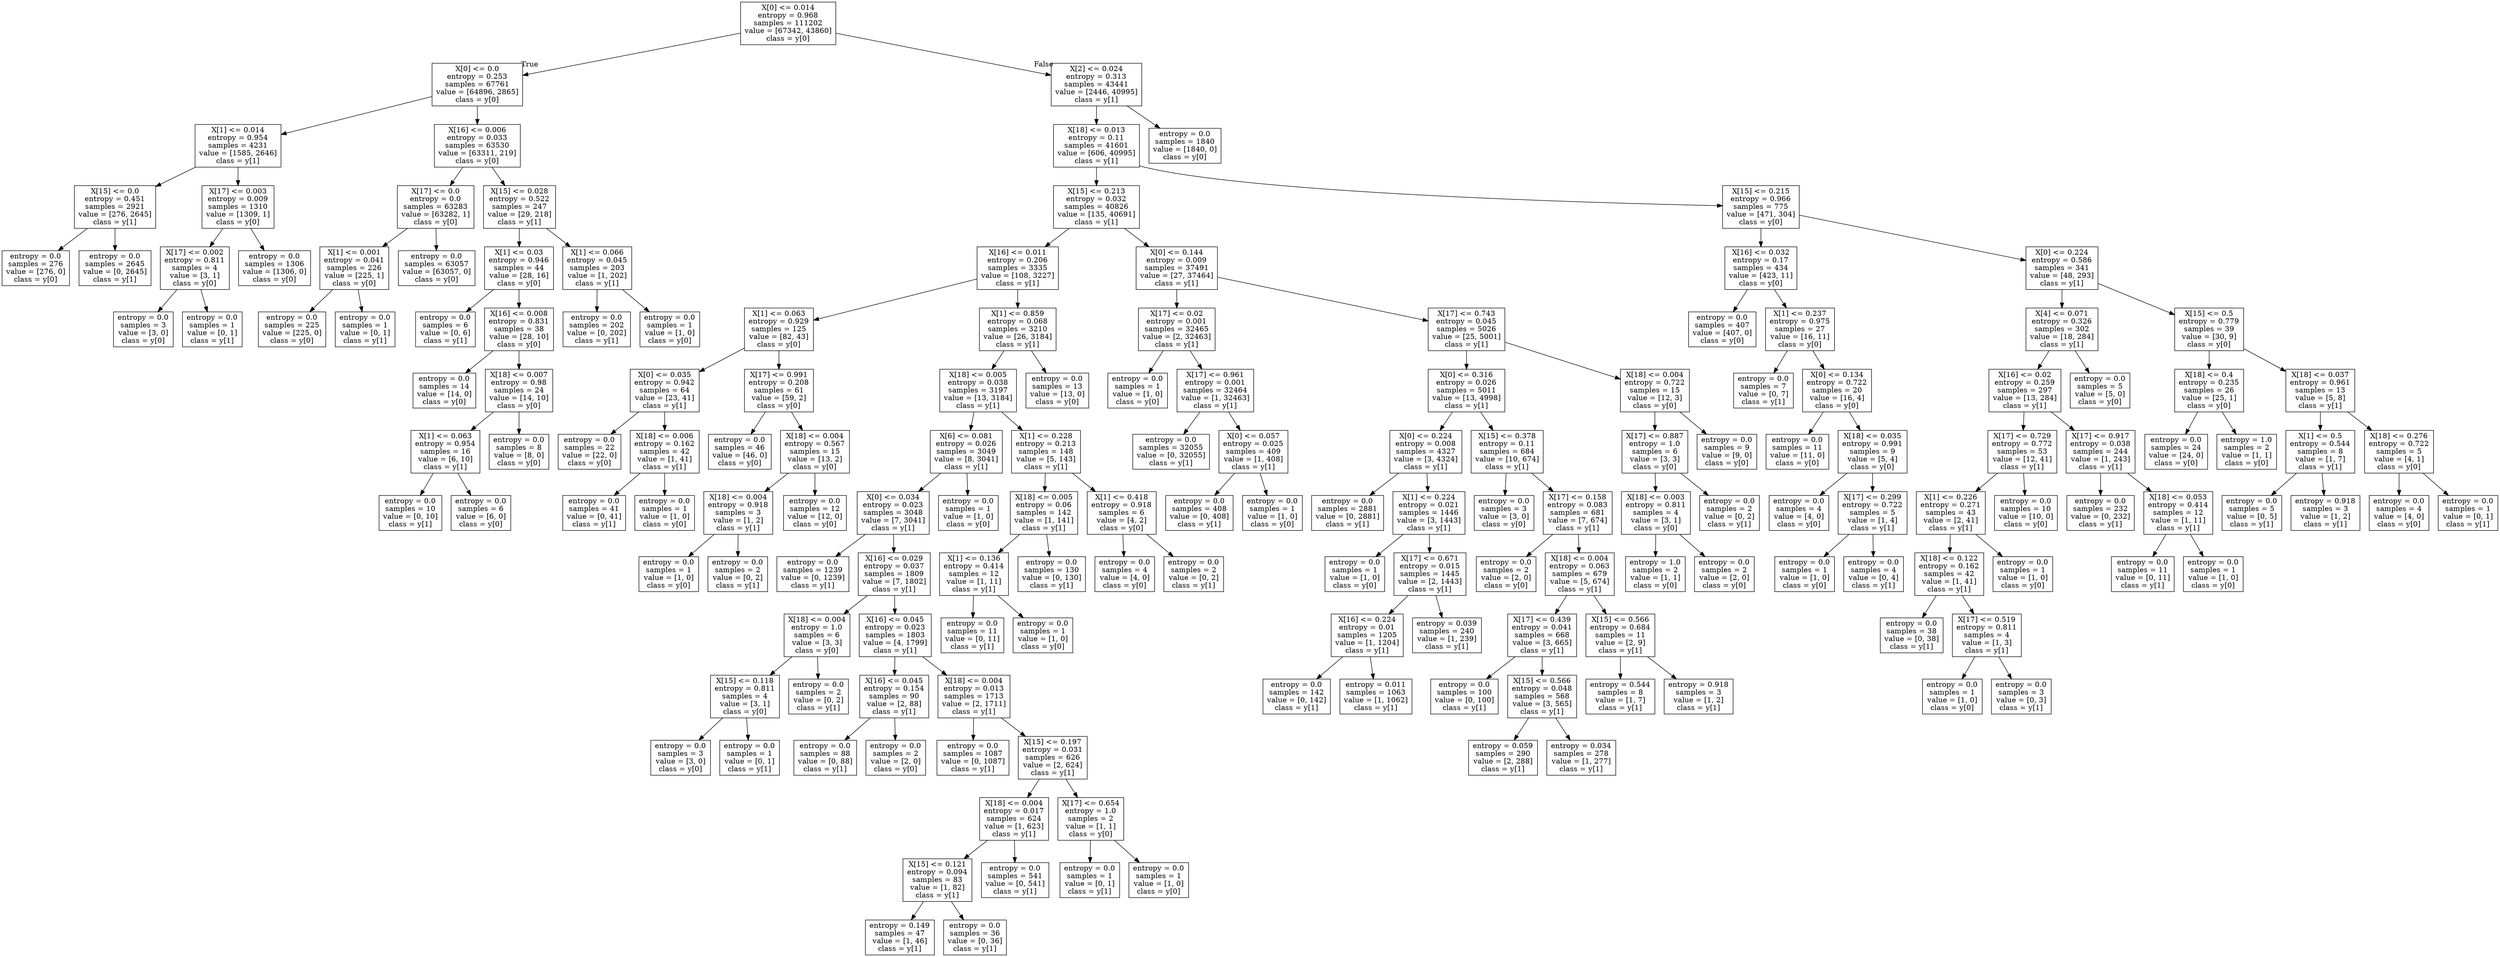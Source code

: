digraph Tree {
node [shape=box] ;
0 [label="X[0] <= 0.014\nentropy = 0.968\nsamples = 111202\nvalue = [67342, 43860]\nclass = y[0]"] ;
1 [label="X[0] <= 0.0\nentropy = 0.253\nsamples = 67761\nvalue = [64896, 2865]\nclass = y[0]"] ;
0 -> 1 [labeldistance=2.5, labelangle=45, headlabel="True"] ;
2 [label="X[1] <= 0.014\nentropy = 0.954\nsamples = 4231\nvalue = [1585, 2646]\nclass = y[1]"] ;
1 -> 2 ;
3 [label="X[15] <= 0.0\nentropy = 0.451\nsamples = 2921\nvalue = [276, 2645]\nclass = y[1]"] ;
2 -> 3 ;
4 [label="entropy = 0.0\nsamples = 276\nvalue = [276, 0]\nclass = y[0]"] ;
3 -> 4 ;
5 [label="entropy = 0.0\nsamples = 2645\nvalue = [0, 2645]\nclass = y[1]"] ;
3 -> 5 ;
6 [label="X[17] <= 0.003\nentropy = 0.009\nsamples = 1310\nvalue = [1309, 1]\nclass = y[0]"] ;
2 -> 6 ;
7 [label="X[17] <= 0.002\nentropy = 0.811\nsamples = 4\nvalue = [3, 1]\nclass = y[0]"] ;
6 -> 7 ;
8 [label="entropy = 0.0\nsamples = 3\nvalue = [3, 0]\nclass = y[0]"] ;
7 -> 8 ;
9 [label="entropy = 0.0\nsamples = 1\nvalue = [0, 1]\nclass = y[1]"] ;
7 -> 9 ;
10 [label="entropy = 0.0\nsamples = 1306\nvalue = [1306, 0]\nclass = y[0]"] ;
6 -> 10 ;
11 [label="X[16] <= 0.006\nentropy = 0.033\nsamples = 63530\nvalue = [63311, 219]\nclass = y[0]"] ;
1 -> 11 ;
12 [label="X[17] <= 0.0\nentropy = 0.0\nsamples = 63283\nvalue = [63282, 1]\nclass = y[0]"] ;
11 -> 12 ;
13 [label="X[1] <= 0.001\nentropy = 0.041\nsamples = 226\nvalue = [225, 1]\nclass = y[0]"] ;
12 -> 13 ;
14 [label="entropy = 0.0\nsamples = 225\nvalue = [225, 0]\nclass = y[0]"] ;
13 -> 14 ;
15 [label="entropy = 0.0\nsamples = 1\nvalue = [0, 1]\nclass = y[1]"] ;
13 -> 15 ;
16 [label="entropy = 0.0\nsamples = 63057\nvalue = [63057, 0]\nclass = y[0]"] ;
12 -> 16 ;
17 [label="X[15] <= 0.028\nentropy = 0.522\nsamples = 247\nvalue = [29, 218]\nclass = y[1]"] ;
11 -> 17 ;
18 [label="X[1] <= 0.03\nentropy = 0.946\nsamples = 44\nvalue = [28, 16]\nclass = y[0]"] ;
17 -> 18 ;
19 [label="entropy = 0.0\nsamples = 6\nvalue = [0, 6]\nclass = y[1]"] ;
18 -> 19 ;
20 [label="X[16] <= 0.008\nentropy = 0.831\nsamples = 38\nvalue = [28, 10]\nclass = y[0]"] ;
18 -> 20 ;
21 [label="entropy = 0.0\nsamples = 14\nvalue = [14, 0]\nclass = y[0]"] ;
20 -> 21 ;
22 [label="X[18] <= 0.007\nentropy = 0.98\nsamples = 24\nvalue = [14, 10]\nclass = y[0]"] ;
20 -> 22 ;
23 [label="X[1] <= 0.063\nentropy = 0.954\nsamples = 16\nvalue = [6, 10]\nclass = y[1]"] ;
22 -> 23 ;
24 [label="entropy = 0.0\nsamples = 10\nvalue = [0, 10]\nclass = y[1]"] ;
23 -> 24 ;
25 [label="entropy = 0.0\nsamples = 6\nvalue = [6, 0]\nclass = y[0]"] ;
23 -> 25 ;
26 [label="entropy = 0.0\nsamples = 8\nvalue = [8, 0]\nclass = y[0]"] ;
22 -> 26 ;
27 [label="X[1] <= 0.066\nentropy = 0.045\nsamples = 203\nvalue = [1, 202]\nclass = y[1]"] ;
17 -> 27 ;
28 [label="entropy = 0.0\nsamples = 202\nvalue = [0, 202]\nclass = y[1]"] ;
27 -> 28 ;
29 [label="entropy = 0.0\nsamples = 1\nvalue = [1, 0]\nclass = y[0]"] ;
27 -> 29 ;
30 [label="X[2] <= 0.024\nentropy = 0.313\nsamples = 43441\nvalue = [2446, 40995]\nclass = y[1]"] ;
0 -> 30 [labeldistance=2.5, labelangle=-45, headlabel="False"] ;
31 [label="X[18] <= 0.013\nentropy = 0.11\nsamples = 41601\nvalue = [606, 40995]\nclass = y[1]"] ;
30 -> 31 ;
32 [label="X[15] <= 0.213\nentropy = 0.032\nsamples = 40826\nvalue = [135, 40691]\nclass = y[1]"] ;
31 -> 32 ;
33 [label="X[16] <= 0.011\nentropy = 0.206\nsamples = 3335\nvalue = [108, 3227]\nclass = y[1]"] ;
32 -> 33 ;
34 [label="X[1] <= 0.063\nentropy = 0.929\nsamples = 125\nvalue = [82, 43]\nclass = y[0]"] ;
33 -> 34 ;
35 [label="X[0] <= 0.035\nentropy = 0.942\nsamples = 64\nvalue = [23, 41]\nclass = y[1]"] ;
34 -> 35 ;
36 [label="entropy = 0.0\nsamples = 22\nvalue = [22, 0]\nclass = y[0]"] ;
35 -> 36 ;
37 [label="X[18] <= 0.006\nentropy = 0.162\nsamples = 42\nvalue = [1, 41]\nclass = y[1]"] ;
35 -> 37 ;
38 [label="entropy = 0.0\nsamples = 41\nvalue = [0, 41]\nclass = y[1]"] ;
37 -> 38 ;
39 [label="entropy = 0.0\nsamples = 1\nvalue = [1, 0]\nclass = y[0]"] ;
37 -> 39 ;
40 [label="X[17] <= 0.991\nentropy = 0.208\nsamples = 61\nvalue = [59, 2]\nclass = y[0]"] ;
34 -> 40 ;
41 [label="entropy = 0.0\nsamples = 46\nvalue = [46, 0]\nclass = y[0]"] ;
40 -> 41 ;
42 [label="X[18] <= 0.004\nentropy = 0.567\nsamples = 15\nvalue = [13, 2]\nclass = y[0]"] ;
40 -> 42 ;
43 [label="X[18] <= 0.004\nentropy = 0.918\nsamples = 3\nvalue = [1, 2]\nclass = y[1]"] ;
42 -> 43 ;
44 [label="entropy = 0.0\nsamples = 1\nvalue = [1, 0]\nclass = y[0]"] ;
43 -> 44 ;
45 [label="entropy = 0.0\nsamples = 2\nvalue = [0, 2]\nclass = y[1]"] ;
43 -> 45 ;
46 [label="entropy = 0.0\nsamples = 12\nvalue = [12, 0]\nclass = y[0]"] ;
42 -> 46 ;
47 [label="X[1] <= 0.859\nentropy = 0.068\nsamples = 3210\nvalue = [26, 3184]\nclass = y[1]"] ;
33 -> 47 ;
48 [label="X[18] <= 0.005\nentropy = 0.038\nsamples = 3197\nvalue = [13, 3184]\nclass = y[1]"] ;
47 -> 48 ;
49 [label="X[6] <= 0.081\nentropy = 0.026\nsamples = 3049\nvalue = [8, 3041]\nclass = y[1]"] ;
48 -> 49 ;
50 [label="X[0] <= 0.034\nentropy = 0.023\nsamples = 3048\nvalue = [7, 3041]\nclass = y[1]"] ;
49 -> 50 ;
51 [label="entropy = 0.0\nsamples = 1239\nvalue = [0, 1239]\nclass = y[1]"] ;
50 -> 51 ;
52 [label="X[16] <= 0.029\nentropy = 0.037\nsamples = 1809\nvalue = [7, 1802]\nclass = y[1]"] ;
50 -> 52 ;
53 [label="X[18] <= 0.004\nentropy = 1.0\nsamples = 6\nvalue = [3, 3]\nclass = y[0]"] ;
52 -> 53 ;
54 [label="X[15] <= 0.118\nentropy = 0.811\nsamples = 4\nvalue = [3, 1]\nclass = y[0]"] ;
53 -> 54 ;
55 [label="entropy = 0.0\nsamples = 3\nvalue = [3, 0]\nclass = y[0]"] ;
54 -> 55 ;
56 [label="entropy = 0.0\nsamples = 1\nvalue = [0, 1]\nclass = y[1]"] ;
54 -> 56 ;
57 [label="entropy = 0.0\nsamples = 2\nvalue = [0, 2]\nclass = y[1]"] ;
53 -> 57 ;
58 [label="X[16] <= 0.045\nentropy = 0.023\nsamples = 1803\nvalue = [4, 1799]\nclass = y[1]"] ;
52 -> 58 ;
59 [label="X[16] <= 0.045\nentropy = 0.154\nsamples = 90\nvalue = [2, 88]\nclass = y[1]"] ;
58 -> 59 ;
60 [label="entropy = 0.0\nsamples = 88\nvalue = [0, 88]\nclass = y[1]"] ;
59 -> 60 ;
61 [label="entropy = 0.0\nsamples = 2\nvalue = [2, 0]\nclass = y[0]"] ;
59 -> 61 ;
62 [label="X[18] <= 0.004\nentropy = 0.013\nsamples = 1713\nvalue = [2, 1711]\nclass = y[1]"] ;
58 -> 62 ;
63 [label="entropy = 0.0\nsamples = 1087\nvalue = [0, 1087]\nclass = y[1]"] ;
62 -> 63 ;
64 [label="X[15] <= 0.197\nentropy = 0.031\nsamples = 626\nvalue = [2, 624]\nclass = y[1]"] ;
62 -> 64 ;
65 [label="X[18] <= 0.004\nentropy = 0.017\nsamples = 624\nvalue = [1, 623]\nclass = y[1]"] ;
64 -> 65 ;
66 [label="X[15] <= 0.121\nentropy = 0.094\nsamples = 83\nvalue = [1, 82]\nclass = y[1]"] ;
65 -> 66 ;
67 [label="entropy = 0.149\nsamples = 47\nvalue = [1, 46]\nclass = y[1]"] ;
66 -> 67 ;
68 [label="entropy = 0.0\nsamples = 36\nvalue = [0, 36]\nclass = y[1]"] ;
66 -> 68 ;
69 [label="entropy = 0.0\nsamples = 541\nvalue = [0, 541]\nclass = y[1]"] ;
65 -> 69 ;
70 [label="X[17] <= 0.654\nentropy = 1.0\nsamples = 2\nvalue = [1, 1]\nclass = y[0]"] ;
64 -> 70 ;
71 [label="entropy = 0.0\nsamples = 1\nvalue = [0, 1]\nclass = y[1]"] ;
70 -> 71 ;
72 [label="entropy = 0.0\nsamples = 1\nvalue = [1, 0]\nclass = y[0]"] ;
70 -> 72 ;
73 [label="entropy = 0.0\nsamples = 1\nvalue = [1, 0]\nclass = y[0]"] ;
49 -> 73 ;
74 [label="X[1] <= 0.228\nentropy = 0.213\nsamples = 148\nvalue = [5, 143]\nclass = y[1]"] ;
48 -> 74 ;
75 [label="X[18] <= 0.005\nentropy = 0.06\nsamples = 142\nvalue = [1, 141]\nclass = y[1]"] ;
74 -> 75 ;
76 [label="X[1] <= 0.136\nentropy = 0.414\nsamples = 12\nvalue = [1, 11]\nclass = y[1]"] ;
75 -> 76 ;
77 [label="entropy = 0.0\nsamples = 11\nvalue = [0, 11]\nclass = y[1]"] ;
76 -> 77 ;
78 [label="entropy = 0.0\nsamples = 1\nvalue = [1, 0]\nclass = y[0]"] ;
76 -> 78 ;
79 [label="entropy = 0.0\nsamples = 130\nvalue = [0, 130]\nclass = y[1]"] ;
75 -> 79 ;
80 [label="X[1] <= 0.418\nentropy = 0.918\nsamples = 6\nvalue = [4, 2]\nclass = y[0]"] ;
74 -> 80 ;
81 [label="entropy = 0.0\nsamples = 4\nvalue = [4, 0]\nclass = y[0]"] ;
80 -> 81 ;
82 [label="entropy = 0.0\nsamples = 2\nvalue = [0, 2]\nclass = y[1]"] ;
80 -> 82 ;
83 [label="entropy = 0.0\nsamples = 13\nvalue = [13, 0]\nclass = y[0]"] ;
47 -> 83 ;
84 [label="X[0] <= 0.144\nentropy = 0.009\nsamples = 37491\nvalue = [27, 37464]\nclass = y[1]"] ;
32 -> 84 ;
85 [label="X[17] <= 0.02\nentropy = 0.001\nsamples = 32465\nvalue = [2, 32463]\nclass = y[1]"] ;
84 -> 85 ;
86 [label="entropy = 0.0\nsamples = 1\nvalue = [1, 0]\nclass = y[0]"] ;
85 -> 86 ;
87 [label="X[17] <= 0.961\nentropy = 0.001\nsamples = 32464\nvalue = [1, 32463]\nclass = y[1]"] ;
85 -> 87 ;
88 [label="entropy = 0.0\nsamples = 32055\nvalue = [0, 32055]\nclass = y[1]"] ;
87 -> 88 ;
89 [label="X[0] <= 0.057\nentropy = 0.025\nsamples = 409\nvalue = [1, 408]\nclass = y[1]"] ;
87 -> 89 ;
90 [label="entropy = 0.0\nsamples = 408\nvalue = [0, 408]\nclass = y[1]"] ;
89 -> 90 ;
91 [label="entropy = 0.0\nsamples = 1\nvalue = [1, 0]\nclass = y[0]"] ;
89 -> 91 ;
92 [label="X[17] <= 0.743\nentropy = 0.045\nsamples = 5026\nvalue = [25, 5001]\nclass = y[1]"] ;
84 -> 92 ;
93 [label="X[0] <= 0.316\nentropy = 0.026\nsamples = 5011\nvalue = [13, 4998]\nclass = y[1]"] ;
92 -> 93 ;
94 [label="X[0] <= 0.224\nentropy = 0.008\nsamples = 4327\nvalue = [3, 4324]\nclass = y[1]"] ;
93 -> 94 ;
95 [label="entropy = 0.0\nsamples = 2881\nvalue = [0, 2881]\nclass = y[1]"] ;
94 -> 95 ;
96 [label="X[1] <= 0.224\nentropy = 0.021\nsamples = 1446\nvalue = [3, 1443]\nclass = y[1]"] ;
94 -> 96 ;
97 [label="entropy = 0.0\nsamples = 1\nvalue = [1, 0]\nclass = y[0]"] ;
96 -> 97 ;
98 [label="X[17] <= 0.671\nentropy = 0.015\nsamples = 1445\nvalue = [2, 1443]\nclass = y[1]"] ;
96 -> 98 ;
99 [label="X[16] <= 0.224\nentropy = 0.01\nsamples = 1205\nvalue = [1, 1204]\nclass = y[1]"] ;
98 -> 99 ;
100 [label="entropy = 0.0\nsamples = 142\nvalue = [0, 142]\nclass = y[1]"] ;
99 -> 100 ;
101 [label="entropy = 0.011\nsamples = 1063\nvalue = [1, 1062]\nclass = y[1]"] ;
99 -> 101 ;
102 [label="entropy = 0.039\nsamples = 240\nvalue = [1, 239]\nclass = y[1]"] ;
98 -> 102 ;
103 [label="X[15] <= 0.378\nentropy = 0.11\nsamples = 684\nvalue = [10, 674]\nclass = y[1]"] ;
93 -> 103 ;
104 [label="entropy = 0.0\nsamples = 3\nvalue = [3, 0]\nclass = y[0]"] ;
103 -> 104 ;
105 [label="X[17] <= 0.158\nentropy = 0.083\nsamples = 681\nvalue = [7, 674]\nclass = y[1]"] ;
103 -> 105 ;
106 [label="entropy = 0.0\nsamples = 2\nvalue = [2, 0]\nclass = y[0]"] ;
105 -> 106 ;
107 [label="X[18] <= 0.004\nentropy = 0.063\nsamples = 679\nvalue = [5, 674]\nclass = y[1]"] ;
105 -> 107 ;
108 [label="X[17] <= 0.439\nentropy = 0.041\nsamples = 668\nvalue = [3, 665]\nclass = y[1]"] ;
107 -> 108 ;
109 [label="entropy = 0.0\nsamples = 100\nvalue = [0, 100]\nclass = y[1]"] ;
108 -> 109 ;
110 [label="X[15] <= 0.566\nentropy = 0.048\nsamples = 568\nvalue = [3, 565]\nclass = y[1]"] ;
108 -> 110 ;
111 [label="entropy = 0.059\nsamples = 290\nvalue = [2, 288]\nclass = y[1]"] ;
110 -> 111 ;
112 [label="entropy = 0.034\nsamples = 278\nvalue = [1, 277]\nclass = y[1]"] ;
110 -> 112 ;
113 [label="X[15] <= 0.566\nentropy = 0.684\nsamples = 11\nvalue = [2, 9]\nclass = y[1]"] ;
107 -> 113 ;
114 [label="entropy = 0.544\nsamples = 8\nvalue = [1, 7]\nclass = y[1]"] ;
113 -> 114 ;
115 [label="entropy = 0.918\nsamples = 3\nvalue = [1, 2]\nclass = y[1]"] ;
113 -> 115 ;
116 [label="X[18] <= 0.004\nentropy = 0.722\nsamples = 15\nvalue = [12, 3]\nclass = y[0]"] ;
92 -> 116 ;
117 [label="X[17] <= 0.887\nentropy = 1.0\nsamples = 6\nvalue = [3, 3]\nclass = y[0]"] ;
116 -> 117 ;
118 [label="X[18] <= 0.003\nentropy = 0.811\nsamples = 4\nvalue = [3, 1]\nclass = y[0]"] ;
117 -> 118 ;
119 [label="entropy = 1.0\nsamples = 2\nvalue = [1, 1]\nclass = y[0]"] ;
118 -> 119 ;
120 [label="entropy = 0.0\nsamples = 2\nvalue = [2, 0]\nclass = y[0]"] ;
118 -> 120 ;
121 [label="entropy = 0.0\nsamples = 2\nvalue = [0, 2]\nclass = y[1]"] ;
117 -> 121 ;
122 [label="entropy = 0.0\nsamples = 9\nvalue = [9, 0]\nclass = y[0]"] ;
116 -> 122 ;
123 [label="X[15] <= 0.215\nentropy = 0.966\nsamples = 775\nvalue = [471, 304]\nclass = y[0]"] ;
31 -> 123 ;
124 [label="X[16] <= 0.032\nentropy = 0.17\nsamples = 434\nvalue = [423, 11]\nclass = y[0]"] ;
123 -> 124 ;
125 [label="entropy = 0.0\nsamples = 407\nvalue = [407, 0]\nclass = y[0]"] ;
124 -> 125 ;
126 [label="X[1] <= 0.237\nentropy = 0.975\nsamples = 27\nvalue = [16, 11]\nclass = y[0]"] ;
124 -> 126 ;
127 [label="entropy = 0.0\nsamples = 7\nvalue = [0, 7]\nclass = y[1]"] ;
126 -> 127 ;
128 [label="X[0] <= 0.134\nentropy = 0.722\nsamples = 20\nvalue = [16, 4]\nclass = y[0]"] ;
126 -> 128 ;
129 [label="entropy = 0.0\nsamples = 11\nvalue = [11, 0]\nclass = y[0]"] ;
128 -> 129 ;
130 [label="X[18] <= 0.035\nentropy = 0.991\nsamples = 9\nvalue = [5, 4]\nclass = y[0]"] ;
128 -> 130 ;
131 [label="entropy = 0.0\nsamples = 4\nvalue = [4, 0]\nclass = y[0]"] ;
130 -> 131 ;
132 [label="X[17] <= 0.299\nentropy = 0.722\nsamples = 5\nvalue = [1, 4]\nclass = y[1]"] ;
130 -> 132 ;
133 [label="entropy = 0.0\nsamples = 1\nvalue = [1, 0]\nclass = y[0]"] ;
132 -> 133 ;
134 [label="entropy = 0.0\nsamples = 4\nvalue = [0, 4]\nclass = y[1]"] ;
132 -> 134 ;
135 [label="X[0] <= 0.224\nentropy = 0.586\nsamples = 341\nvalue = [48, 293]\nclass = y[1]"] ;
123 -> 135 ;
136 [label="X[4] <= 0.071\nentropy = 0.326\nsamples = 302\nvalue = [18, 284]\nclass = y[1]"] ;
135 -> 136 ;
137 [label="X[16] <= 0.02\nentropy = 0.259\nsamples = 297\nvalue = [13, 284]\nclass = y[1]"] ;
136 -> 137 ;
138 [label="X[17] <= 0.729\nentropy = 0.772\nsamples = 53\nvalue = [12, 41]\nclass = y[1]"] ;
137 -> 138 ;
139 [label="X[1] <= 0.226\nentropy = 0.271\nsamples = 43\nvalue = [2, 41]\nclass = y[1]"] ;
138 -> 139 ;
140 [label="X[18] <= 0.122\nentropy = 0.162\nsamples = 42\nvalue = [1, 41]\nclass = y[1]"] ;
139 -> 140 ;
141 [label="entropy = 0.0\nsamples = 38\nvalue = [0, 38]\nclass = y[1]"] ;
140 -> 141 ;
142 [label="X[17] <= 0.519\nentropy = 0.811\nsamples = 4\nvalue = [1, 3]\nclass = y[1]"] ;
140 -> 142 ;
143 [label="entropy = 0.0\nsamples = 1\nvalue = [1, 0]\nclass = y[0]"] ;
142 -> 143 ;
144 [label="entropy = 0.0\nsamples = 3\nvalue = [0, 3]\nclass = y[1]"] ;
142 -> 144 ;
145 [label="entropy = 0.0\nsamples = 1\nvalue = [1, 0]\nclass = y[0]"] ;
139 -> 145 ;
146 [label="entropy = 0.0\nsamples = 10\nvalue = [10, 0]\nclass = y[0]"] ;
138 -> 146 ;
147 [label="X[17] <= 0.917\nentropy = 0.038\nsamples = 244\nvalue = [1, 243]\nclass = y[1]"] ;
137 -> 147 ;
148 [label="entropy = 0.0\nsamples = 232\nvalue = [0, 232]\nclass = y[1]"] ;
147 -> 148 ;
149 [label="X[18] <= 0.053\nentropy = 0.414\nsamples = 12\nvalue = [1, 11]\nclass = y[1]"] ;
147 -> 149 ;
150 [label="entropy = 0.0\nsamples = 11\nvalue = [0, 11]\nclass = y[1]"] ;
149 -> 150 ;
151 [label="entropy = 0.0\nsamples = 1\nvalue = [1, 0]\nclass = y[0]"] ;
149 -> 151 ;
152 [label="entropy = 0.0\nsamples = 5\nvalue = [5, 0]\nclass = y[0]"] ;
136 -> 152 ;
153 [label="X[15] <= 0.5\nentropy = 0.779\nsamples = 39\nvalue = [30, 9]\nclass = y[0]"] ;
135 -> 153 ;
154 [label="X[18] <= 0.4\nentropy = 0.235\nsamples = 26\nvalue = [25, 1]\nclass = y[0]"] ;
153 -> 154 ;
155 [label="entropy = 0.0\nsamples = 24\nvalue = [24, 0]\nclass = y[0]"] ;
154 -> 155 ;
156 [label="entropy = 1.0\nsamples = 2\nvalue = [1, 1]\nclass = y[0]"] ;
154 -> 156 ;
157 [label="X[18] <= 0.037\nentropy = 0.961\nsamples = 13\nvalue = [5, 8]\nclass = y[1]"] ;
153 -> 157 ;
158 [label="X[1] <= 0.5\nentropy = 0.544\nsamples = 8\nvalue = [1, 7]\nclass = y[1]"] ;
157 -> 158 ;
159 [label="entropy = 0.0\nsamples = 5\nvalue = [0, 5]\nclass = y[1]"] ;
158 -> 159 ;
160 [label="entropy = 0.918\nsamples = 3\nvalue = [1, 2]\nclass = y[1]"] ;
158 -> 160 ;
161 [label="X[18] <= 0.276\nentropy = 0.722\nsamples = 5\nvalue = [4, 1]\nclass = y[0]"] ;
157 -> 161 ;
162 [label="entropy = 0.0\nsamples = 4\nvalue = [4, 0]\nclass = y[0]"] ;
161 -> 162 ;
163 [label="entropy = 0.0\nsamples = 1\nvalue = [0, 1]\nclass = y[1]"] ;
161 -> 163 ;
164 [label="entropy = 0.0\nsamples = 1840\nvalue = [1840, 0]\nclass = y[0]"] ;
30 -> 164 ;
}